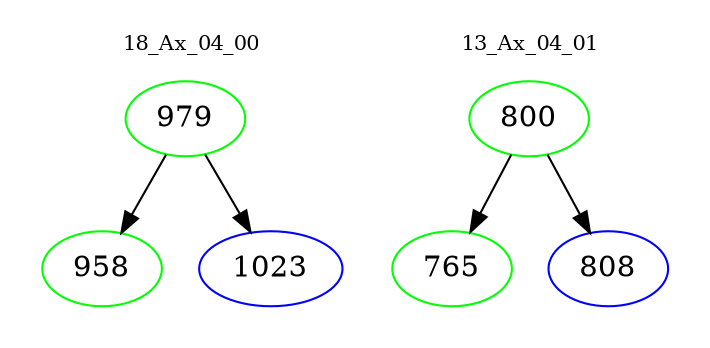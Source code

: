 digraph{
subgraph cluster_0 {
color = white
label = "18_Ax_04_00";
fontsize=10;
T0_979 [label="979", color="green"]
T0_979 -> T0_958 [color="black"]
T0_958 [label="958", color="green"]
T0_979 -> T0_1023 [color="black"]
T0_1023 [label="1023", color="blue"]
}
subgraph cluster_1 {
color = white
label = "13_Ax_04_01";
fontsize=10;
T1_800 [label="800", color="green"]
T1_800 -> T1_765 [color="black"]
T1_765 [label="765", color="green"]
T1_800 -> T1_808 [color="black"]
T1_808 [label="808", color="blue"]
}
}
